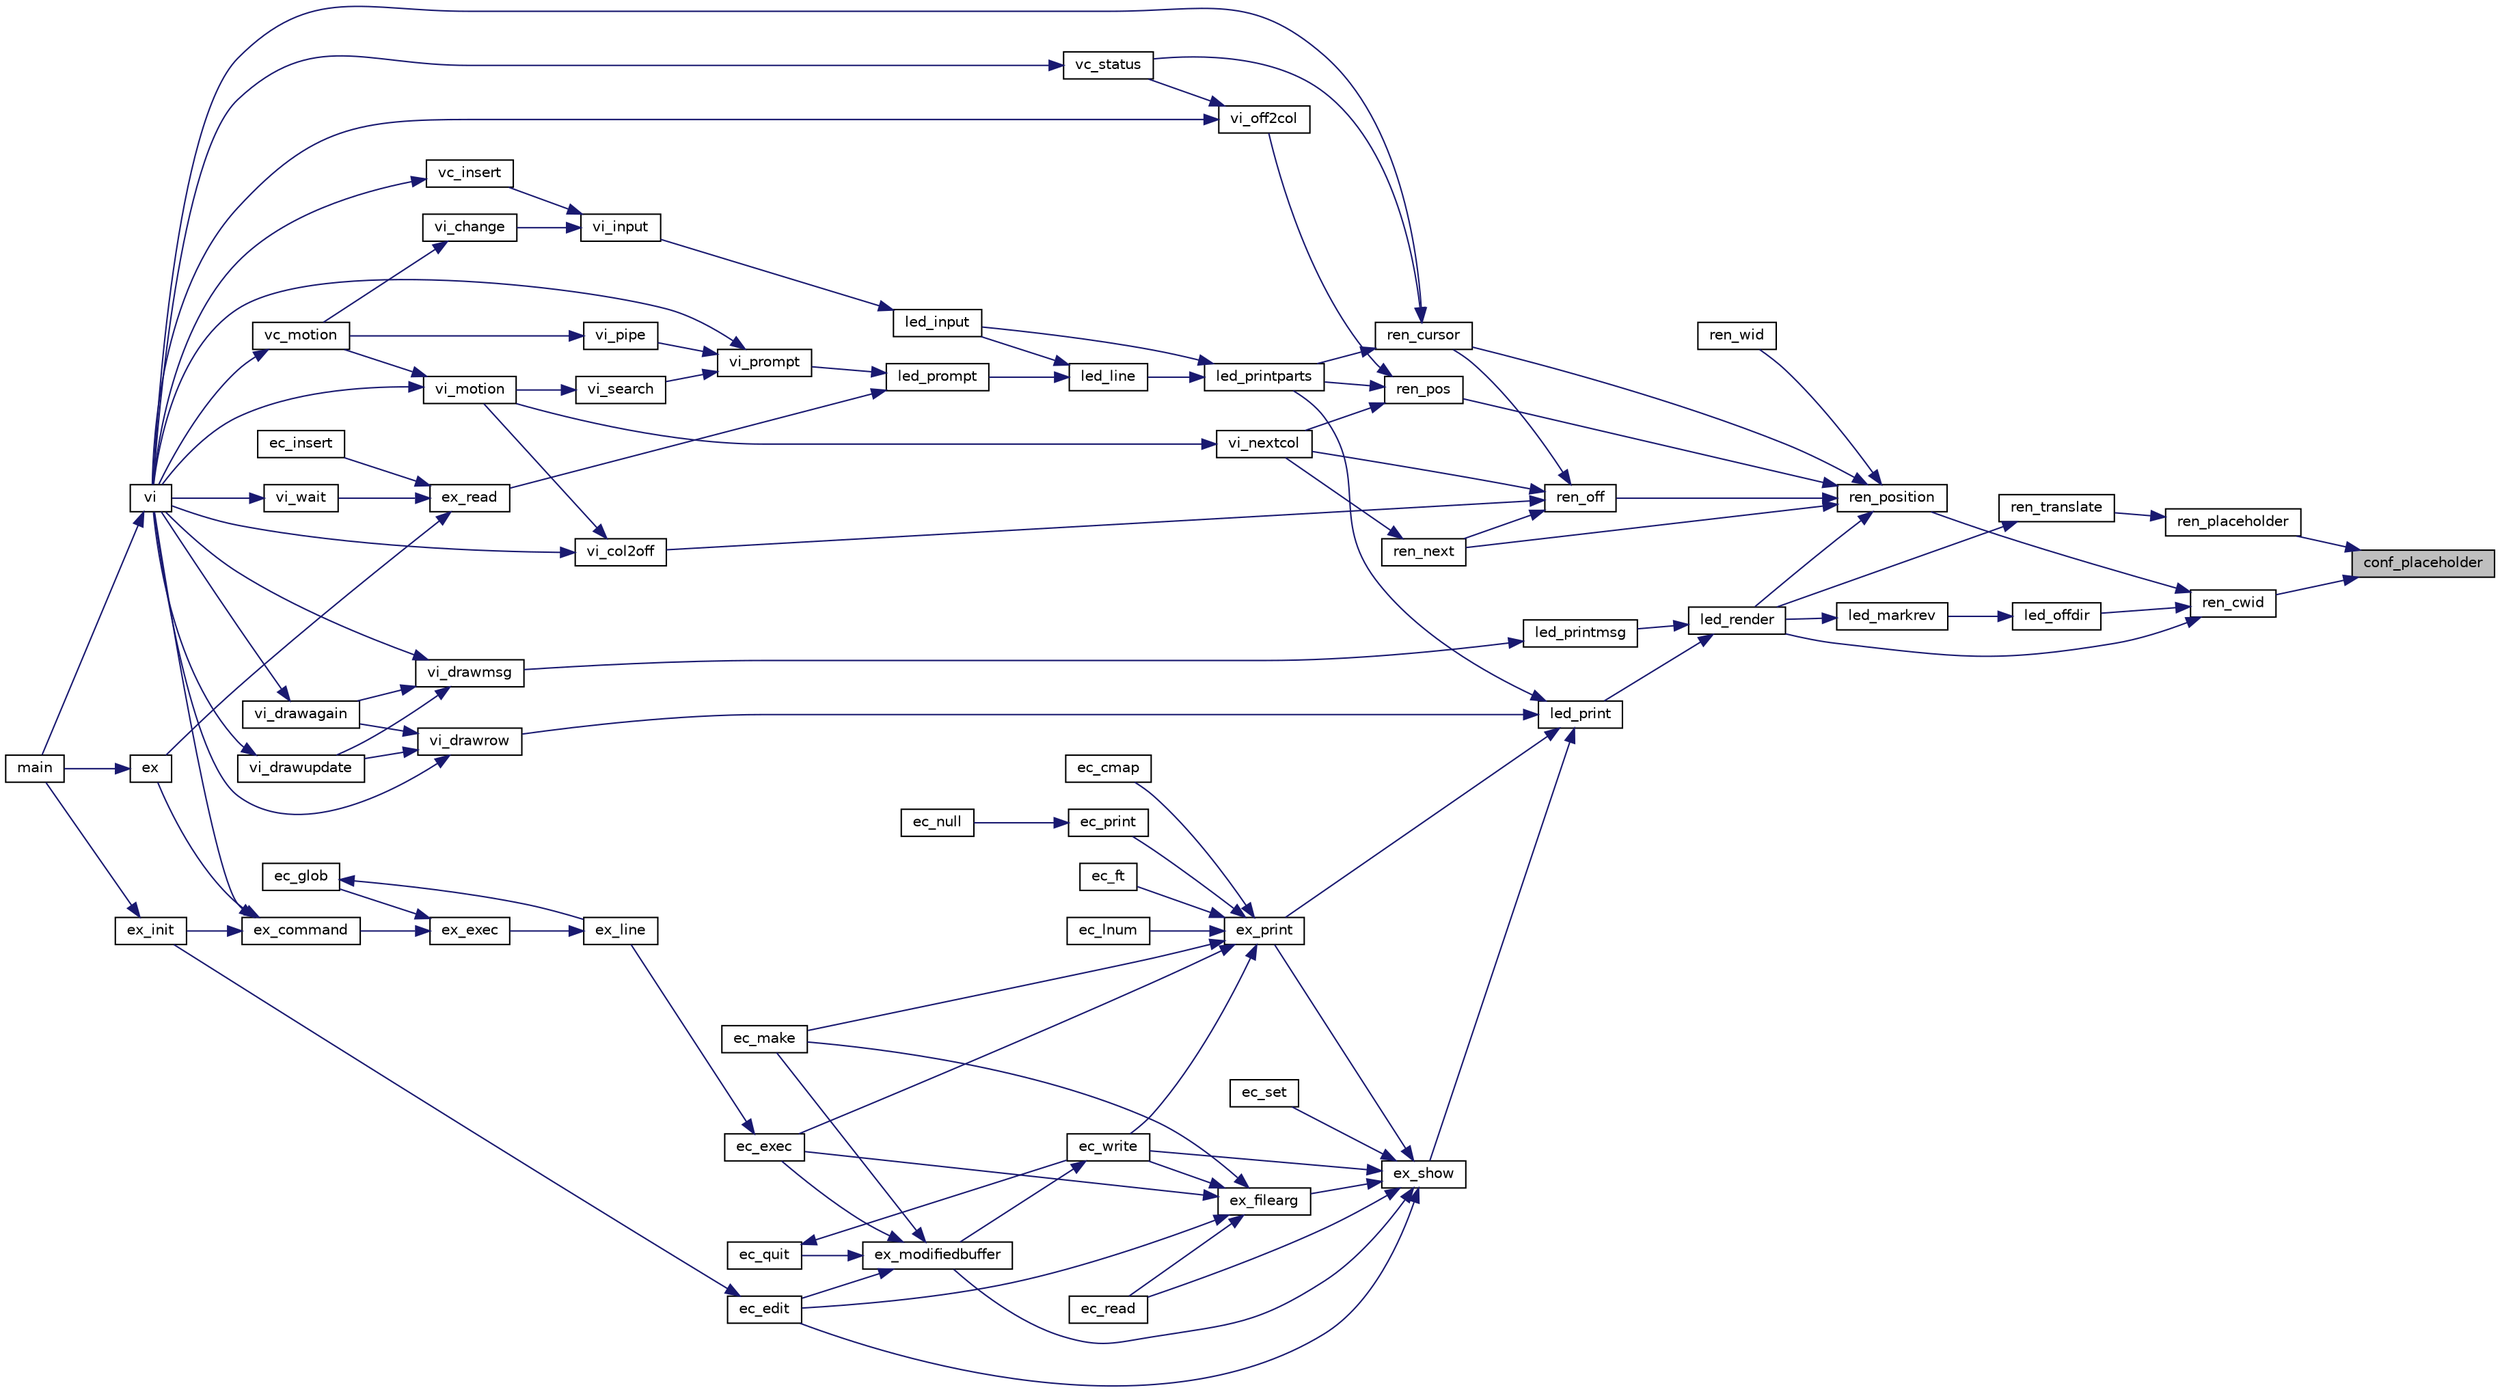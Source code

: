 digraph "conf_placeholder"
{
 // INTERACTIVE_SVG=YES
 // LATEX_PDF_SIZE
  edge [fontname="Helvetica",fontsize="10",labelfontname="Helvetica",labelfontsize="10"];
  node [fontname="Helvetica",fontsize="10",shape=record];
  rankdir="RL";
  Node1 [label="conf_placeholder",height=0.2,width=0.4,color="black", fillcolor="grey75", style="filled", fontcolor="black",tooltip=" "];
  Node1 -> Node2 [dir="back",color="midnightblue",fontsize="10",style="solid",fontname="Helvetica"];
  Node2 [label="ren_cwid",height=0.2,width=0.4,color="black", fillcolor="white", style="filled",URL="$vi_8h.html#a319a71758607f19d2beedd2bd4d3b369",tooltip=" "];
  Node2 -> Node3 [dir="back",color="midnightblue",fontsize="10",style="solid",fontname="Helvetica"];
  Node3 [label="led_offdir",height=0.2,width=0.4,color="black", fillcolor="white", style="filled",URL="$led_8c.html#abe94d8903f6c60b7460583ba6f6611b5",tooltip=" "];
  Node3 -> Node4 [dir="back",color="midnightblue",fontsize="10",style="solid",fontname="Helvetica"];
  Node4 [label="led_markrev",height=0.2,width=0.4,color="black", fillcolor="white", style="filled",URL="$led_8c.html#a4aef8adb45fc8a4f9e47231aed28b839",tooltip=" "];
  Node4 -> Node5 [dir="back",color="midnightblue",fontsize="10",style="solid",fontname="Helvetica"];
  Node5 [label="led_render",height=0.2,width=0.4,color="black", fillcolor="white", style="filled",URL="$led_8c.html#ad30f796594398b70e4ce9687b11bcdd9",tooltip=" "];
  Node5 -> Node6 [dir="back",color="midnightblue",fontsize="10",style="solid",fontname="Helvetica"];
  Node6 [label="led_print",height=0.2,width=0.4,color="black", fillcolor="white", style="filled",URL="$vi_8h.html#a4356f8fc86e72c470f35f0a5e4385576",tooltip=" "];
  Node6 -> Node7 [dir="back",color="midnightblue",fontsize="10",style="solid",fontname="Helvetica"];
  Node7 [label="ex_print",height=0.2,width=0.4,color="black", fillcolor="white", style="filled",URL="$vi_8h.html#a075721180ea187be49c7164dcff34122",tooltip=" "];
  Node7 -> Node8 [dir="back",color="midnightblue",fontsize="10",style="solid",fontname="Helvetica"];
  Node8 [label="ec_cmap",height=0.2,width=0.4,color="black", fillcolor="white", style="filled",URL="$ex_8c.html#a86b4adba0c96621f01383b9bacba4a01",tooltip=" "];
  Node7 -> Node9 [dir="back",color="midnightblue",fontsize="10",style="solid",fontname="Helvetica"];
  Node9 [label="ec_exec",height=0.2,width=0.4,color="black", fillcolor="white", style="filled",URL="$ex_8c.html#adcd83f163f659bd2596bcfc25d74bde9",tooltip=" "];
  Node9 -> Node10 [dir="back",color="midnightblue",fontsize="10",style="solid",fontname="Helvetica"];
  Node10 [label="ex_line",height=0.2,width=0.4,color="black", fillcolor="white", style="filled",URL="$ex_8c.html#a7d848d20211b2e1c868dde98ec5dfae9",tooltip=" "];
  Node10 -> Node11 [dir="back",color="midnightblue",fontsize="10",style="solid",fontname="Helvetica"];
  Node11 [label="ex_exec",height=0.2,width=0.4,color="black", fillcolor="white", style="filled",URL="$ex_8c.html#ab15ebfef933256d9741128e2ddf3f9b5",tooltip=" "];
  Node11 -> Node12 [dir="back",color="midnightblue",fontsize="10",style="solid",fontname="Helvetica"];
  Node12 [label="ec_glob",height=0.2,width=0.4,color="black", fillcolor="white", style="filled",URL="$ex_8c.html#a70c571bdde329a65e216c19b4aeaa628",tooltip=" "];
  Node12 -> Node10 [dir="back",color="midnightblue",fontsize="10",style="solid",fontname="Helvetica"];
  Node11 -> Node13 [dir="back",color="midnightblue",fontsize="10",style="solid",fontname="Helvetica"];
  Node13 [label="ex_command",height=0.2,width=0.4,color="black", fillcolor="white", style="filled",URL="$vi_8h.html#aa75c73cccb4878ec06ea5bf5b1b02295",tooltip=" "];
  Node13 -> Node14 [dir="back",color="midnightblue",fontsize="10",style="solid",fontname="Helvetica"];
  Node14 [label="ex",height=0.2,width=0.4,color="black", fillcolor="white", style="filled",URL="$vi_8h.html#ac395e51f25330a6e6033b6d0d22b2076",tooltip=" "];
  Node14 -> Node15 [dir="back",color="midnightblue",fontsize="10",style="solid",fontname="Helvetica"];
  Node15 [label="main",height=0.2,width=0.4,color="black", fillcolor="white", style="filled",URL="$vi_8c.html#a0ddf1224851353fc92bfbff6f499fa97",tooltip=" "];
  Node13 -> Node16 [dir="back",color="midnightblue",fontsize="10",style="solid",fontname="Helvetica"];
  Node16 [label="ex_init",height=0.2,width=0.4,color="black", fillcolor="white", style="filled",URL="$vi_8h.html#abe53b5c10f94f20cd5ed024371615fa1",tooltip=" "];
  Node16 -> Node15 [dir="back",color="midnightblue",fontsize="10",style="solid",fontname="Helvetica"];
  Node13 -> Node17 [dir="back",color="midnightblue",fontsize="10",style="solid",fontname="Helvetica"];
  Node17 [label="vi",height=0.2,width=0.4,color="black", fillcolor="white", style="filled",URL="$vi_8c.html#a8d808e0f3453afe6600673ee1ea5f828",tooltip=" "];
  Node17 -> Node15 [dir="back",color="midnightblue",fontsize="10",style="solid",fontname="Helvetica"];
  Node7 -> Node18 [dir="back",color="midnightblue",fontsize="10",style="solid",fontname="Helvetica"];
  Node18 [label="ec_ft",height=0.2,width=0.4,color="black", fillcolor="white", style="filled",URL="$ex_8c.html#a96a40531d1096a618d29639f2e42710b",tooltip=" "];
  Node7 -> Node19 [dir="back",color="midnightblue",fontsize="10",style="solid",fontname="Helvetica"];
  Node19 [label="ec_lnum",height=0.2,width=0.4,color="black", fillcolor="white", style="filled",URL="$ex_8c.html#a1d45a70b724f4cccae2ab746c711ebb1",tooltip=" "];
  Node7 -> Node20 [dir="back",color="midnightblue",fontsize="10",style="solid",fontname="Helvetica"];
  Node20 [label="ec_make",height=0.2,width=0.4,color="black", fillcolor="white", style="filled",URL="$ex_8c.html#aa69f426ff9728078fbb36f448c624a90",tooltip=" "];
  Node7 -> Node21 [dir="back",color="midnightblue",fontsize="10",style="solid",fontname="Helvetica"];
  Node21 [label="ec_print",height=0.2,width=0.4,color="black", fillcolor="white", style="filled",URL="$ex_8c.html#ad2c1a9505aa3097bac242b47a367f11d",tooltip=" "];
  Node21 -> Node22 [dir="back",color="midnightblue",fontsize="10",style="solid",fontname="Helvetica"];
  Node22 [label="ec_null",height=0.2,width=0.4,color="black", fillcolor="white", style="filled",URL="$ex_8c.html#affb8197a8f988443aadf1bf2800a0d0b",tooltip=" "];
  Node7 -> Node23 [dir="back",color="midnightblue",fontsize="10",style="solid",fontname="Helvetica"];
  Node23 [label="ec_write",height=0.2,width=0.4,color="black", fillcolor="white", style="filled",URL="$ex_8c.html#a057b67e2d4f23df3ad50a9d3ec86125b",tooltip=" "];
  Node23 -> Node24 [dir="back",color="midnightblue",fontsize="10",style="solid",fontname="Helvetica"];
  Node24 [label="ex_modifiedbuffer",height=0.2,width=0.4,color="black", fillcolor="white", style="filled",URL="$ex_8c.html#ab0cb848a971a3b2c09fcb456d887dd6b",tooltip=" "];
  Node24 -> Node25 [dir="back",color="midnightblue",fontsize="10",style="solid",fontname="Helvetica"];
  Node25 [label="ec_edit",height=0.2,width=0.4,color="black", fillcolor="white", style="filled",URL="$ex_8c.html#a8059390ad69866fa8e14bdb2521d4dc2",tooltip=" "];
  Node25 -> Node16 [dir="back",color="midnightblue",fontsize="10",style="solid",fontname="Helvetica"];
  Node24 -> Node9 [dir="back",color="midnightblue",fontsize="10",style="solid",fontname="Helvetica"];
  Node24 -> Node20 [dir="back",color="midnightblue",fontsize="10",style="solid",fontname="Helvetica"];
  Node24 -> Node26 [dir="back",color="midnightblue",fontsize="10",style="solid",fontname="Helvetica"];
  Node26 [label="ec_quit",height=0.2,width=0.4,color="black", fillcolor="white", style="filled",URL="$ex_8c.html#a87eef446de152fad41ce88a9a343b87d",tooltip=" "];
  Node26 -> Node23 [dir="back",color="midnightblue",fontsize="10",style="solid",fontname="Helvetica"];
  Node6 -> Node27 [dir="back",color="midnightblue",fontsize="10",style="solid",fontname="Helvetica"];
  Node27 [label="ex_show",height=0.2,width=0.4,color="black", fillcolor="white", style="filled",URL="$vi_8h.html#ad27b2fbb84601eb4c5af3b1f28feac75",tooltip=" "];
  Node27 -> Node25 [dir="back",color="midnightblue",fontsize="10",style="solid",fontname="Helvetica"];
  Node27 -> Node28 [dir="back",color="midnightblue",fontsize="10",style="solid",fontname="Helvetica"];
  Node28 [label="ec_read",height=0.2,width=0.4,color="black", fillcolor="white", style="filled",URL="$ex_8c.html#add0e79e1f1e3d45f4eaa6fbe5c1ca443",tooltip=" "];
  Node27 -> Node29 [dir="back",color="midnightblue",fontsize="10",style="solid",fontname="Helvetica"];
  Node29 [label="ec_set",height=0.2,width=0.4,color="black", fillcolor="white", style="filled",URL="$ex_8c.html#a98764f0b4faf5fd4b8baff03a7d73a6e",tooltip=" "];
  Node27 -> Node23 [dir="back",color="midnightblue",fontsize="10",style="solid",fontname="Helvetica"];
  Node27 -> Node30 [dir="back",color="midnightblue",fontsize="10",style="solid",fontname="Helvetica"];
  Node30 [label="ex_filearg",height=0.2,width=0.4,color="black", fillcolor="white", style="filled",URL="$ex_8c.html#a2b8907dfb6e95eb16e8a0f1ce0fe5bb6",tooltip=" "];
  Node30 -> Node25 [dir="back",color="midnightblue",fontsize="10",style="solid",fontname="Helvetica"];
  Node30 -> Node9 [dir="back",color="midnightblue",fontsize="10",style="solid",fontname="Helvetica"];
  Node30 -> Node20 [dir="back",color="midnightblue",fontsize="10",style="solid",fontname="Helvetica"];
  Node30 -> Node28 [dir="back",color="midnightblue",fontsize="10",style="solid",fontname="Helvetica"];
  Node30 -> Node23 [dir="back",color="midnightblue",fontsize="10",style="solid",fontname="Helvetica"];
  Node27 -> Node24 [dir="back",color="midnightblue",fontsize="10",style="solid",fontname="Helvetica"];
  Node27 -> Node7 [dir="back",color="midnightblue",fontsize="10",style="solid",fontname="Helvetica"];
  Node6 -> Node31 [dir="back",color="midnightblue",fontsize="10",style="solid",fontname="Helvetica"];
  Node31 [label="led_printparts",height=0.2,width=0.4,color="black", fillcolor="white", style="filled",URL="$led_8c.html#ae938cbff964c214e7e4f6aff4d5ce0f7",tooltip=" "];
  Node31 -> Node32 [dir="back",color="midnightblue",fontsize="10",style="solid",fontname="Helvetica"];
  Node32 [label="led_input",height=0.2,width=0.4,color="black", fillcolor="white", style="filled",URL="$vi_8h.html#ae72255a31cec31233723c101d9465d07",tooltip=" "];
  Node32 -> Node33 [dir="back",color="midnightblue",fontsize="10",style="solid",fontname="Helvetica"];
  Node33 [label="vi_input",height=0.2,width=0.4,color="black", fillcolor="white", style="filled",URL="$vi_8c.html#a653f6b0359cef492e11f404c4bf469b9",tooltip=" "];
  Node33 -> Node34 [dir="back",color="midnightblue",fontsize="10",style="solid",fontname="Helvetica"];
  Node34 [label="vc_insert",height=0.2,width=0.4,color="black", fillcolor="white", style="filled",URL="$vi_8c.html#a8bb357a77ed61da8858f138c6fa672a6",tooltip=" "];
  Node34 -> Node17 [dir="back",color="midnightblue",fontsize="10",style="solid",fontname="Helvetica"];
  Node33 -> Node35 [dir="back",color="midnightblue",fontsize="10",style="solid",fontname="Helvetica"];
  Node35 [label="vi_change",height=0.2,width=0.4,color="black", fillcolor="white", style="filled",URL="$vi_8c.html#ae37b094c3bb647d8c1a4ac4e858ce518",tooltip=" "];
  Node35 -> Node36 [dir="back",color="midnightblue",fontsize="10",style="solid",fontname="Helvetica"];
  Node36 [label="vc_motion",height=0.2,width=0.4,color="black", fillcolor="white", style="filled",URL="$vi_8c.html#a06cbc6eb843436a0e77e07cbab0c4538",tooltip=" "];
  Node36 -> Node17 [dir="back",color="midnightblue",fontsize="10",style="solid",fontname="Helvetica"];
  Node31 -> Node37 [dir="back",color="midnightblue",fontsize="10",style="solid",fontname="Helvetica"];
  Node37 [label="led_line",height=0.2,width=0.4,color="black", fillcolor="white", style="filled",URL="$led_8c.html#a617ec615e86687b5c10df33b271256c8",tooltip=" "];
  Node37 -> Node32 [dir="back",color="midnightblue",fontsize="10",style="solid",fontname="Helvetica"];
  Node37 -> Node38 [dir="back",color="midnightblue",fontsize="10",style="solid",fontname="Helvetica"];
  Node38 [label="led_prompt",height=0.2,width=0.4,color="black", fillcolor="white", style="filled",URL="$vi_8h.html#a173bb468e1e2a066136316f98b49c108",tooltip=" "];
  Node38 -> Node39 [dir="back",color="midnightblue",fontsize="10",style="solid",fontname="Helvetica"];
  Node39 [label="ex_read",height=0.2,width=0.4,color="black", fillcolor="white", style="filled",URL="$vi_8h.html#a7ba56272fe1a7d523192729a0bb5edf7",tooltip=" "];
  Node39 -> Node40 [dir="back",color="midnightblue",fontsize="10",style="solid",fontname="Helvetica"];
  Node40 [label="ec_insert",height=0.2,width=0.4,color="black", fillcolor="white", style="filled",URL="$ex_8c.html#a0908784dc65be2da119a6b72ef96dec2",tooltip=" "];
  Node39 -> Node14 [dir="back",color="midnightblue",fontsize="10",style="solid",fontname="Helvetica"];
  Node39 -> Node41 [dir="back",color="midnightblue",fontsize="10",style="solid",fontname="Helvetica"];
  Node41 [label="vi_wait",height=0.2,width=0.4,color="black", fillcolor="white", style="filled",URL="$vi_8c.html#a9d85e9ed087401367529ab86a5dbf0c5",tooltip=" "];
  Node41 -> Node17 [dir="back",color="midnightblue",fontsize="10",style="solid",fontname="Helvetica"];
  Node38 -> Node42 [dir="back",color="midnightblue",fontsize="10",style="solid",fontname="Helvetica"];
  Node42 [label="vi_prompt",height=0.2,width=0.4,color="black", fillcolor="white", style="filled",URL="$vi_8c.html#a57965473297aad4c4333fdd3897c11f3",tooltip=" "];
  Node42 -> Node17 [dir="back",color="midnightblue",fontsize="10",style="solid",fontname="Helvetica"];
  Node42 -> Node43 [dir="back",color="midnightblue",fontsize="10",style="solid",fontname="Helvetica"];
  Node43 [label="vi_pipe",height=0.2,width=0.4,color="black", fillcolor="white", style="filled",URL="$vi_8c.html#ab8e0c9b9d2ef5161c6a3a8828606df5f",tooltip=" "];
  Node43 -> Node36 [dir="back",color="midnightblue",fontsize="10",style="solid",fontname="Helvetica"];
  Node42 -> Node44 [dir="back",color="midnightblue",fontsize="10",style="solid",fontname="Helvetica"];
  Node44 [label="vi_search",height=0.2,width=0.4,color="black", fillcolor="white", style="filled",URL="$vi_8c.html#a93701c59617d4f96cbaa207e89178f87",tooltip=" "];
  Node44 -> Node45 [dir="back",color="midnightblue",fontsize="10",style="solid",fontname="Helvetica"];
  Node45 [label="vi_motion",height=0.2,width=0.4,color="black", fillcolor="white", style="filled",URL="$vi_8c.html#aaa4777ea0715ea846346d0f27a0cfa3f",tooltip=" "];
  Node45 -> Node36 [dir="back",color="midnightblue",fontsize="10",style="solid",fontname="Helvetica"];
  Node45 -> Node17 [dir="back",color="midnightblue",fontsize="10",style="solid",fontname="Helvetica"];
  Node6 -> Node46 [dir="back",color="midnightblue",fontsize="10",style="solid",fontname="Helvetica"];
  Node46 [label="vi_drawrow",height=0.2,width=0.4,color="black", fillcolor="white", style="filled",URL="$vi_8c.html#af48ebb44cac26d2c52f0ada762be5bf6",tooltip=" "];
  Node46 -> Node17 [dir="back",color="midnightblue",fontsize="10",style="solid",fontname="Helvetica"];
  Node46 -> Node47 [dir="back",color="midnightblue",fontsize="10",style="solid",fontname="Helvetica"];
  Node47 [label="vi_drawagain",height=0.2,width=0.4,color="black", fillcolor="white", style="filled",URL="$vi_8c.html#a2b620fa68325e1b708f07af90f50c3d8",tooltip=" "];
  Node47 -> Node17 [dir="back",color="midnightblue",fontsize="10",style="solid",fontname="Helvetica"];
  Node46 -> Node48 [dir="back",color="midnightblue",fontsize="10",style="solid",fontname="Helvetica"];
  Node48 [label="vi_drawupdate",height=0.2,width=0.4,color="black", fillcolor="white", style="filled",URL="$vi_8c.html#a9896bc9688f6102408f66aa0ad7e64f9",tooltip=" "];
  Node48 -> Node17 [dir="back",color="midnightblue",fontsize="10",style="solid",fontname="Helvetica"];
  Node5 -> Node49 [dir="back",color="midnightblue",fontsize="10",style="solid",fontname="Helvetica"];
  Node49 [label="led_printmsg",height=0.2,width=0.4,color="black", fillcolor="white", style="filled",URL="$vi_8h.html#a7838c5ed4623338b3fa9b2c6da4485eb",tooltip=" "];
  Node49 -> Node50 [dir="back",color="midnightblue",fontsize="10",style="solid",fontname="Helvetica"];
  Node50 [label="vi_drawmsg",height=0.2,width=0.4,color="black", fillcolor="white", style="filled",URL="$vi_8c.html#aa59b6f8d6056ad376a3a5ec45ce1686b",tooltip=" "];
  Node50 -> Node17 [dir="back",color="midnightblue",fontsize="10",style="solid",fontname="Helvetica"];
  Node50 -> Node47 [dir="back",color="midnightblue",fontsize="10",style="solid",fontname="Helvetica"];
  Node50 -> Node48 [dir="back",color="midnightblue",fontsize="10",style="solid",fontname="Helvetica"];
  Node2 -> Node5 [dir="back",color="midnightblue",fontsize="10",style="solid",fontname="Helvetica"];
  Node2 -> Node51 [dir="back",color="midnightblue",fontsize="10",style="solid",fontname="Helvetica"];
  Node51 [label="ren_position",height=0.2,width=0.4,color="black", fillcolor="white", style="filled",URL="$vi_8h.html#af6e197881adec94ce251c84adf3dd495",tooltip=" "];
  Node51 -> Node5 [dir="back",color="midnightblue",fontsize="10",style="solid",fontname="Helvetica"];
  Node51 -> Node52 [dir="back",color="midnightblue",fontsize="10",style="solid",fontname="Helvetica"];
  Node52 [label="ren_cursor",height=0.2,width=0.4,color="black", fillcolor="white", style="filled",URL="$vi_8h.html#a60f81bf9835d8eee93b82d5236763c83",tooltip=" "];
  Node52 -> Node31 [dir="back",color="midnightblue",fontsize="10",style="solid",fontname="Helvetica"];
  Node52 -> Node53 [dir="back",color="midnightblue",fontsize="10",style="solid",fontname="Helvetica"];
  Node53 [label="vc_status",height=0.2,width=0.4,color="black", fillcolor="white", style="filled",URL="$vi_8c.html#ab7d24df5f19f55dae6f719cd5bcfbe6f",tooltip=" "];
  Node53 -> Node17 [dir="back",color="midnightblue",fontsize="10",style="solid",fontname="Helvetica"];
  Node52 -> Node17 [dir="back",color="midnightblue",fontsize="10",style="solid",fontname="Helvetica"];
  Node51 -> Node54 [dir="back",color="midnightblue",fontsize="10",style="solid",fontname="Helvetica"];
  Node54 [label="ren_next",height=0.2,width=0.4,color="black", fillcolor="white", style="filled",URL="$vi_8h.html#aa288077162077d17ddd836c0167a2ad0",tooltip=" "];
  Node54 -> Node55 [dir="back",color="midnightblue",fontsize="10",style="solid",fontname="Helvetica"];
  Node55 [label="vi_nextcol",height=0.2,width=0.4,color="black", fillcolor="white", style="filled",URL="$vi_8c.html#a7ace2fb061a4295d64c45c1eecae3bfb",tooltip=" "];
  Node55 -> Node45 [dir="back",color="midnightblue",fontsize="10",style="solid",fontname="Helvetica"];
  Node51 -> Node56 [dir="back",color="midnightblue",fontsize="10",style="solid",fontname="Helvetica"];
  Node56 [label="ren_off",height=0.2,width=0.4,color="black", fillcolor="white", style="filled",URL="$vi_8h.html#a5a98e4d81939491445eac54b2358f5a2",tooltip=" "];
  Node56 -> Node52 [dir="back",color="midnightblue",fontsize="10",style="solid",fontname="Helvetica"];
  Node56 -> Node54 [dir="back",color="midnightblue",fontsize="10",style="solid",fontname="Helvetica"];
  Node56 -> Node57 [dir="back",color="midnightblue",fontsize="10",style="solid",fontname="Helvetica"];
  Node57 [label="vi_col2off",height=0.2,width=0.4,color="black", fillcolor="white", style="filled",URL="$vi_8c.html#a83a87d8b15b1ae0ee60fa2570b104bbc",tooltip=" "];
  Node57 -> Node17 [dir="back",color="midnightblue",fontsize="10",style="solid",fontname="Helvetica"];
  Node57 -> Node45 [dir="back",color="midnightblue",fontsize="10",style="solid",fontname="Helvetica"];
  Node56 -> Node55 [dir="back",color="midnightblue",fontsize="10",style="solid",fontname="Helvetica"];
  Node51 -> Node58 [dir="back",color="midnightblue",fontsize="10",style="solid",fontname="Helvetica"];
  Node58 [label="ren_pos",height=0.2,width=0.4,color="black", fillcolor="white", style="filled",URL="$vi_8h.html#ab66e6a45a074bd54643b4c6fba4abfe4",tooltip=" "];
  Node58 -> Node31 [dir="back",color="midnightblue",fontsize="10",style="solid",fontname="Helvetica"];
  Node58 -> Node55 [dir="back",color="midnightblue",fontsize="10",style="solid",fontname="Helvetica"];
  Node58 -> Node59 [dir="back",color="midnightblue",fontsize="10",style="solid",fontname="Helvetica"];
  Node59 [label="vi_off2col",height=0.2,width=0.4,color="black", fillcolor="white", style="filled",URL="$vi_8c.html#a399ec531a29a3e8915287df4c855acf6",tooltip=" "];
  Node59 -> Node53 [dir="back",color="midnightblue",fontsize="10",style="solid",fontname="Helvetica"];
  Node59 -> Node17 [dir="back",color="midnightblue",fontsize="10",style="solid",fontname="Helvetica"];
  Node51 -> Node60 [dir="back",color="midnightblue",fontsize="10",style="solid",fontname="Helvetica"];
  Node60 [label="ren_wid",height=0.2,width=0.4,color="black", fillcolor="white", style="filled",URL="$vi_8h.html#a887acd2e2c8513cfbb7e27f69d9835a7",tooltip=" "];
  Node1 -> Node61 [dir="back",color="midnightblue",fontsize="10",style="solid",fontname="Helvetica"];
  Node61 [label="ren_placeholder",height=0.2,width=0.4,color="black", fillcolor="white", style="filled",URL="$ren_8c.html#a0b410d82df4f40183b9655f3a0c4750b",tooltip=" "];
  Node61 -> Node62 [dir="back",color="midnightblue",fontsize="10",style="solid",fontname="Helvetica"];
  Node62 [label="ren_translate",height=0.2,width=0.4,color="black", fillcolor="white", style="filled",URL="$vi_8h.html#a51d018012e29caa2b526a949b1f52fab",tooltip=" "];
  Node62 -> Node5 [dir="back",color="midnightblue",fontsize="10",style="solid",fontname="Helvetica"];
}
